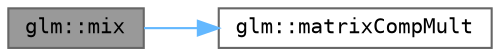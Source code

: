 digraph "glm::mix"
{
 // LATEX_PDF_SIZE
  bgcolor="transparent";
  edge [fontname=Terminal,fontsize=10,labelfontname=Helvetica,labelfontsize=10];
  node [fontname=Terminal,fontsize=10,shape=box,height=0.2,width=0.4];
  rankdir="LR";
  Node1 [label="glm::mix",height=0.2,width=0.4,color="gray40", fillcolor="grey60", style="filled", fontcolor="black",tooltip=" "];
  Node1 -> Node2 [color="steelblue1",style="solid"];
  Node2 [label="glm::matrixCompMult",height=0.2,width=0.4,color="grey40", fillcolor="white", style="filled",URL="$group__ext__matrix__integer.html#ga24628d844879cc9d0a77ede181e5925e",tooltip=" "];
}
